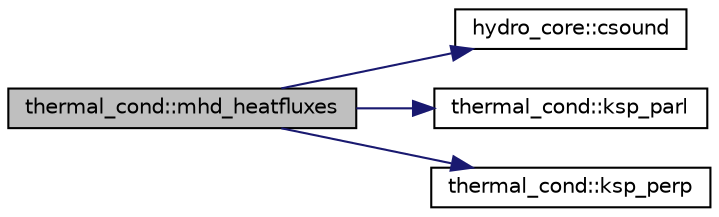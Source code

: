 digraph "thermal_cond::mhd_heatfluxes"
{
  edge [fontname="Helvetica",fontsize="10",labelfontname="Helvetica",labelfontsize="10"];
  node [fontname="Helvetica",fontsize="10",shape=record];
  rankdir="LR";
  Node1 [label="thermal_cond::mhd_heatfluxes",height=0.2,width=0.4,color="black", fillcolor="grey75", style="filled", fontcolor="black"];
  Node1 -> Node2 [color="midnightblue",fontsize="10",style="solid"];
  Node2 [label="hydro_core::csound",height=0.2,width=0.4,color="black", fillcolor="white", style="filled",URL="$namespacehydro__core.html#a27cb7ddb40cc0226e0139bd9eba42dfa",tooltip="Computes the sound speed. "];
  Node1 -> Node3 [color="midnightblue",fontsize="10",style="solid"];
  Node3 [label="thermal_cond::ksp_parl",height=0.2,width=0.4,color="black", fillcolor="white", style="filled",URL="$namespacethermal__cond.html#a8205274631d6cb4d36ffc0937aa88a74",tooltip="Spitzer parallel conductivity. "];
  Node1 -> Node4 [color="midnightblue",fontsize="10",style="solid"];
  Node4 [label="thermal_cond::ksp_perp",height=0.2,width=0.4,color="black", fillcolor="white", style="filled",URL="$namespacethermal__cond.html#adfd8867a0fc7fe02a35a41000e36f9bf",tooltip="Spitzer perpendicular conductivity. "];
}
